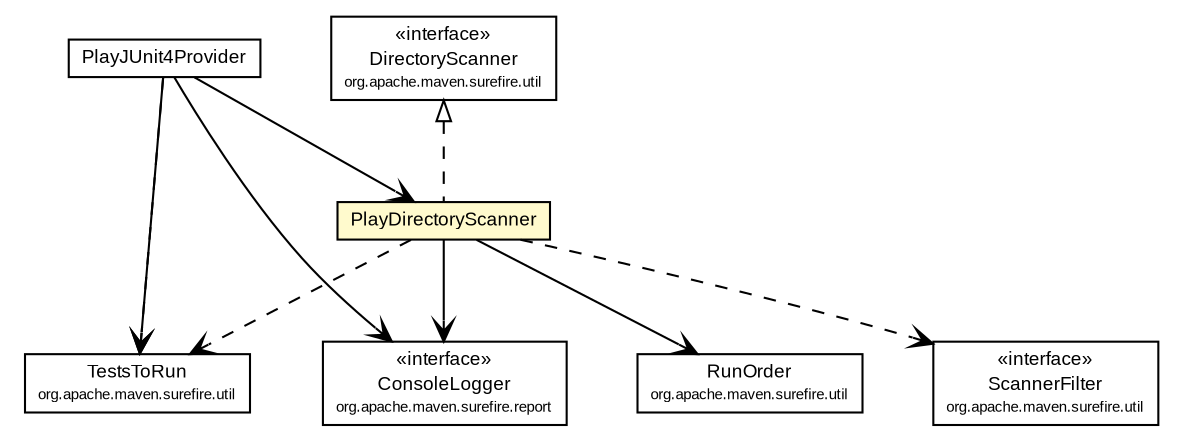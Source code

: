 #!/usr/local/bin/dot
#
# Class diagram 
# Generated by UmlGraph version 4.6 (http://www.spinellis.gr/sw/umlgraph)
#

digraph G {
	edge [fontname="arial",fontsize=10,labelfontname="arial",labelfontsize=10];
	node [fontname="arial",fontsize=10,shape=plaintext];
	// com.google.code.play.surefire.junit4.PlayJUnit4Provider
	c3215 [label=<<table border="0" cellborder="1" cellspacing="0" cellpadding="2" port="p" href="./PlayJUnit4Provider.html">
		<tr><td><table border="0" cellspacing="0" cellpadding="1">
			<tr><td> PlayJUnit4Provider </td></tr>
		</table></td></tr>
		</table>>, fontname="arial", fontcolor="black", fontsize=9.0];
	// com.google.code.play.surefire.junit4.PlayDirectoryScanner
	c3216 [label=<<table border="0" cellborder="1" cellspacing="0" cellpadding="2" port="p" bgcolor="lemonChiffon" href="./PlayDirectoryScanner.html">
		<tr><td><table border="0" cellspacing="0" cellpadding="1">
			<tr><td> PlayDirectoryScanner </td></tr>
		</table></td></tr>
		</table>>, fontname="arial", fontcolor="black", fontsize=9.0];
	//com.google.code.play.surefire.junit4.PlayDirectoryScanner implements org.apache.maven.surefire.util.DirectoryScanner
	c3218:p -> c3216:p [dir=back,arrowtail=empty,style=dashed];
	// com.google.code.play.surefire.junit4.PlayJUnit4Provider NAVASSOC com.google.code.play.surefire.junit4.PlayDirectoryScanner
	c3215:p -> c3216:p [taillabel="", label="", headlabel="", fontname="arial", fontcolor="black", fontsize=10.0, color="black", arrowhead=open];
	// com.google.code.play.surefire.junit4.PlayJUnit4Provider NAVASSOC org.apache.maven.surefire.util.TestsToRun
	c3215:p -> c3219:p [taillabel="", label="", headlabel="", fontname="arial", fontcolor="black", fontsize=10.0, color="black", arrowhead=open];
	// com.google.code.play.surefire.junit4.PlayJUnit4Provider NAVASSOC org.apache.maven.surefire.report.ConsoleLogger
	c3215:p -> c3220:p [taillabel="", label="", headlabel="", fontname="arial", fontcolor="black", fontsize=10.0, color="black", arrowhead=open];
	// com.google.code.play.surefire.junit4.PlayDirectoryScanner NAVASSOC org.apache.maven.surefire.util.RunOrder
	c3216:p -> c3221:p [taillabel="", label="", headlabel="", fontname="arial", fontcolor="black", fontsize=10.0, color="black", arrowhead=open];
	// com.google.code.play.surefire.junit4.PlayDirectoryScanner NAVASSOC org.apache.maven.surefire.report.ConsoleLogger
	c3216:p -> c3220:p [taillabel="", label="", headlabel="", fontname="arial", fontcolor="black", fontsize=10.0, color="black", arrowhead=open];
	// com.google.code.play.surefire.junit4.PlayJUnit4Provider DEPEND org.apache.maven.surefire.util.TestsToRun
	c3215:p -> c3219:p [taillabel="", label="", headlabel="", fontname="arial", fontcolor="black", fontsize=10.0, color="black", arrowhead=open, style=dashed];
	// com.google.code.play.surefire.junit4.PlayDirectoryScanner DEPEND org.apache.maven.surefire.util.TestsToRun
	c3216:p -> c3219:p [taillabel="", label="", headlabel="", fontname="arial", fontcolor="black", fontsize=10.0, color="black", arrowhead=open, style=dashed];
	// com.google.code.play.surefire.junit4.PlayDirectoryScanner DEPEND org.apache.maven.surefire.util.ScannerFilter
	c3216:p -> c3222:p [taillabel="", label="", headlabel="", fontname="arial", fontcolor="black", fontsize=10.0, color="black", arrowhead=open, style=dashed];
	// org.apache.maven.surefire.report.ConsoleLogger
	c3220 [label=<<table border="0" cellborder="1" cellspacing="0" cellpadding="2" port="p" href="http://java.sun.com/j2se/1.4.2/docs/api/org/apache/maven/surefire/report/ConsoleLogger.html">
		<tr><td><table border="0" cellspacing="0" cellpadding="1">
			<tr><td> &laquo;interface&raquo; </td></tr>
			<tr><td> ConsoleLogger </td></tr>
			<tr><td><font point-size="7.0"> org.apache.maven.surefire.report </font></td></tr>
		</table></td></tr>
		</table>>, fontname="arial", fontcolor="black", fontsize=9.0];
	// org.apache.maven.surefire.util.DirectoryScanner
	c3218 [label=<<table border="0" cellborder="1" cellspacing="0" cellpadding="2" port="p" href="http://java.sun.com/j2se/1.4.2/docs/api/org/apache/maven/surefire/util/DirectoryScanner.html">
		<tr><td><table border="0" cellspacing="0" cellpadding="1">
			<tr><td> &laquo;interface&raquo; </td></tr>
			<tr><td> DirectoryScanner </td></tr>
			<tr><td><font point-size="7.0"> org.apache.maven.surefire.util </font></td></tr>
		</table></td></tr>
		</table>>, fontname="arial", fontcolor="black", fontsize=9.0];
	// org.apache.maven.surefire.util.ScannerFilter
	c3222 [label=<<table border="0" cellborder="1" cellspacing="0" cellpadding="2" port="p" href="http://java.sun.com/j2se/1.4.2/docs/api/org/apache/maven/surefire/util/ScannerFilter.html">
		<tr><td><table border="0" cellspacing="0" cellpadding="1">
			<tr><td> &laquo;interface&raquo; </td></tr>
			<tr><td> ScannerFilter </td></tr>
			<tr><td><font point-size="7.0"> org.apache.maven.surefire.util </font></td></tr>
		</table></td></tr>
		</table>>, fontname="arial", fontcolor="black", fontsize=9.0];
	// org.apache.maven.surefire.util.TestsToRun
	c3219 [label=<<table border="0" cellborder="1" cellspacing="0" cellpadding="2" port="p" href="http://java.sun.com/j2se/1.4.2/docs/api/org/apache/maven/surefire/util/TestsToRun.html">
		<tr><td><table border="0" cellspacing="0" cellpadding="1">
			<tr><td> TestsToRun </td></tr>
			<tr><td><font point-size="7.0"> org.apache.maven.surefire.util </font></td></tr>
		</table></td></tr>
		</table>>, fontname="arial", fontcolor="black", fontsize=9.0];
	// org.apache.maven.surefire.util.RunOrder
	c3221 [label=<<table border="0" cellborder="1" cellspacing="0" cellpadding="2" port="p" href="http://java.sun.com/j2se/1.4.2/docs/api/org/apache/maven/surefire/util/RunOrder.html">
		<tr><td><table border="0" cellspacing="0" cellpadding="1">
			<tr><td> RunOrder </td></tr>
			<tr><td><font point-size="7.0"> org.apache.maven.surefire.util </font></td></tr>
		</table></td></tr>
		</table>>, fontname="arial", fontcolor="black", fontsize=9.0];
}

